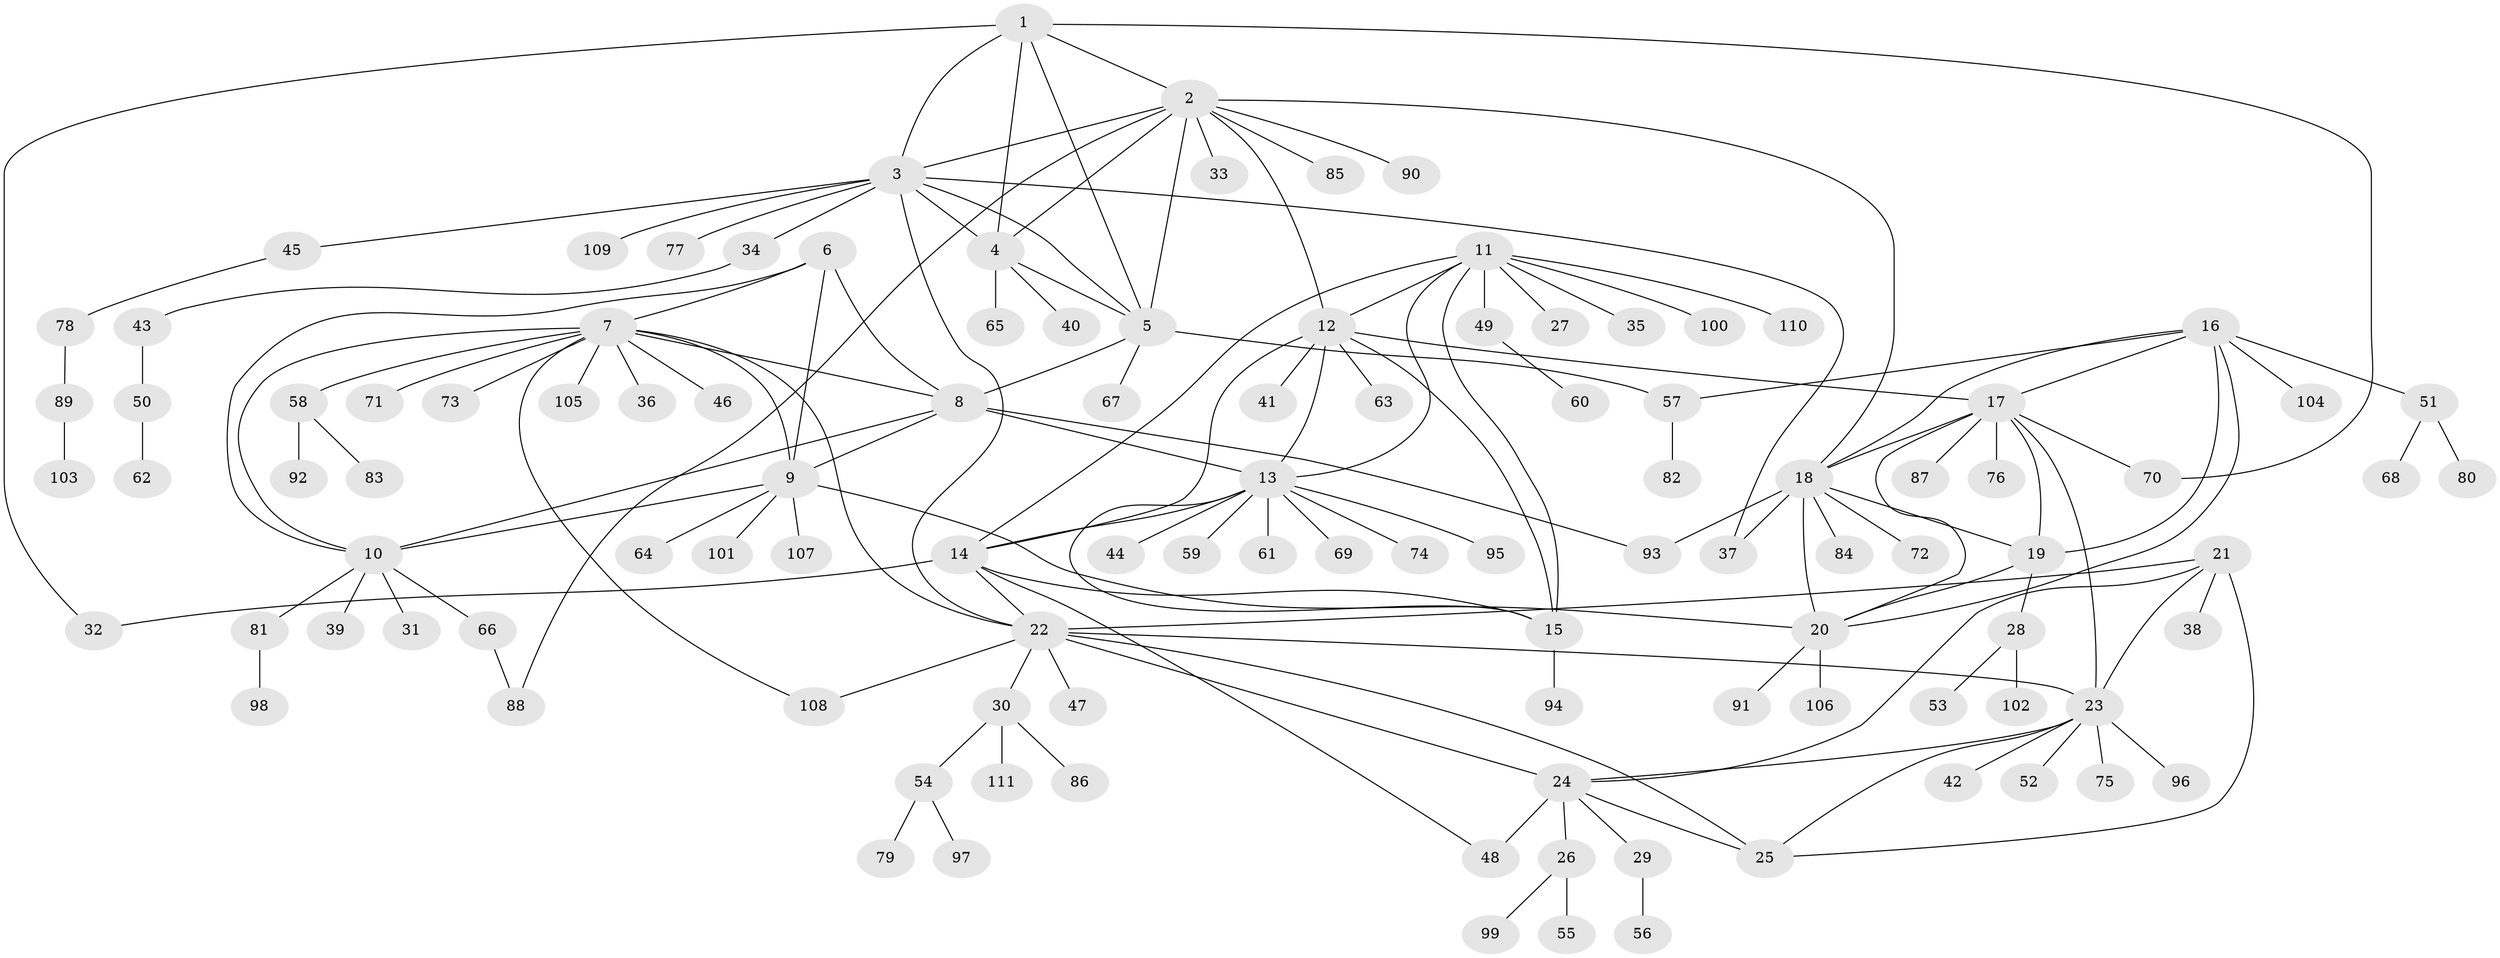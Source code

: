 // coarse degree distribution, {5: 0.03529411764705882, 12: 0.023529411764705882, 16: 0.011764705882352941, 4: 0.011764705882352941, 11: 0.03529411764705882, 6: 0.047058823529411764, 3: 0.058823529411764705, 8: 0.011764705882352941, 7: 0.011764705882352941, 2: 0.1411764705882353, 1: 0.611764705882353}
// Generated by graph-tools (version 1.1) at 2025/52/02/27/25 19:52:22]
// undirected, 111 vertices, 154 edges
graph export_dot {
graph [start="1"]
  node [color=gray90,style=filled];
  1;
  2;
  3;
  4;
  5;
  6;
  7;
  8;
  9;
  10;
  11;
  12;
  13;
  14;
  15;
  16;
  17;
  18;
  19;
  20;
  21;
  22;
  23;
  24;
  25;
  26;
  27;
  28;
  29;
  30;
  31;
  32;
  33;
  34;
  35;
  36;
  37;
  38;
  39;
  40;
  41;
  42;
  43;
  44;
  45;
  46;
  47;
  48;
  49;
  50;
  51;
  52;
  53;
  54;
  55;
  56;
  57;
  58;
  59;
  60;
  61;
  62;
  63;
  64;
  65;
  66;
  67;
  68;
  69;
  70;
  71;
  72;
  73;
  74;
  75;
  76;
  77;
  78;
  79;
  80;
  81;
  82;
  83;
  84;
  85;
  86;
  87;
  88;
  89;
  90;
  91;
  92;
  93;
  94;
  95;
  96;
  97;
  98;
  99;
  100;
  101;
  102;
  103;
  104;
  105;
  106;
  107;
  108;
  109;
  110;
  111;
  1 -- 2;
  1 -- 3;
  1 -- 4;
  1 -- 5;
  1 -- 32;
  1 -- 70;
  2 -- 3;
  2 -- 4;
  2 -- 5;
  2 -- 12;
  2 -- 18;
  2 -- 33;
  2 -- 85;
  2 -- 88;
  2 -- 90;
  3 -- 4;
  3 -- 5;
  3 -- 22;
  3 -- 34;
  3 -- 37;
  3 -- 45;
  3 -- 77;
  3 -- 109;
  4 -- 5;
  4 -- 40;
  4 -- 65;
  5 -- 8;
  5 -- 57;
  5 -- 67;
  6 -- 7;
  6 -- 8;
  6 -- 9;
  6 -- 10;
  7 -- 8;
  7 -- 9;
  7 -- 10;
  7 -- 22;
  7 -- 36;
  7 -- 46;
  7 -- 58;
  7 -- 71;
  7 -- 73;
  7 -- 105;
  7 -- 108;
  8 -- 9;
  8 -- 10;
  8 -- 13;
  8 -- 93;
  9 -- 10;
  9 -- 20;
  9 -- 64;
  9 -- 101;
  9 -- 107;
  10 -- 31;
  10 -- 39;
  10 -- 66;
  10 -- 81;
  11 -- 12;
  11 -- 13;
  11 -- 14;
  11 -- 15;
  11 -- 27;
  11 -- 35;
  11 -- 49;
  11 -- 100;
  11 -- 110;
  12 -- 13;
  12 -- 14;
  12 -- 15;
  12 -- 17;
  12 -- 41;
  12 -- 63;
  13 -- 14;
  13 -- 15;
  13 -- 44;
  13 -- 59;
  13 -- 61;
  13 -- 69;
  13 -- 74;
  13 -- 95;
  14 -- 15;
  14 -- 22;
  14 -- 32;
  14 -- 48;
  15 -- 94;
  16 -- 17;
  16 -- 18;
  16 -- 19;
  16 -- 20;
  16 -- 51;
  16 -- 57;
  16 -- 104;
  17 -- 18;
  17 -- 19;
  17 -- 20;
  17 -- 23;
  17 -- 70;
  17 -- 76;
  17 -- 87;
  18 -- 19;
  18 -- 20;
  18 -- 37;
  18 -- 72;
  18 -- 84;
  18 -- 93;
  19 -- 20;
  19 -- 28;
  20 -- 91;
  20 -- 106;
  21 -- 22;
  21 -- 23;
  21 -- 24;
  21 -- 25;
  21 -- 38;
  22 -- 23;
  22 -- 24;
  22 -- 25;
  22 -- 30;
  22 -- 47;
  22 -- 108;
  23 -- 24;
  23 -- 25;
  23 -- 42;
  23 -- 52;
  23 -- 75;
  23 -- 96;
  24 -- 25;
  24 -- 26;
  24 -- 29;
  24 -- 48;
  26 -- 55;
  26 -- 99;
  28 -- 53;
  28 -- 102;
  29 -- 56;
  30 -- 54;
  30 -- 86;
  30 -- 111;
  34 -- 43;
  43 -- 50;
  45 -- 78;
  49 -- 60;
  50 -- 62;
  51 -- 68;
  51 -- 80;
  54 -- 79;
  54 -- 97;
  57 -- 82;
  58 -- 83;
  58 -- 92;
  66 -- 88;
  78 -- 89;
  81 -- 98;
  89 -- 103;
}
